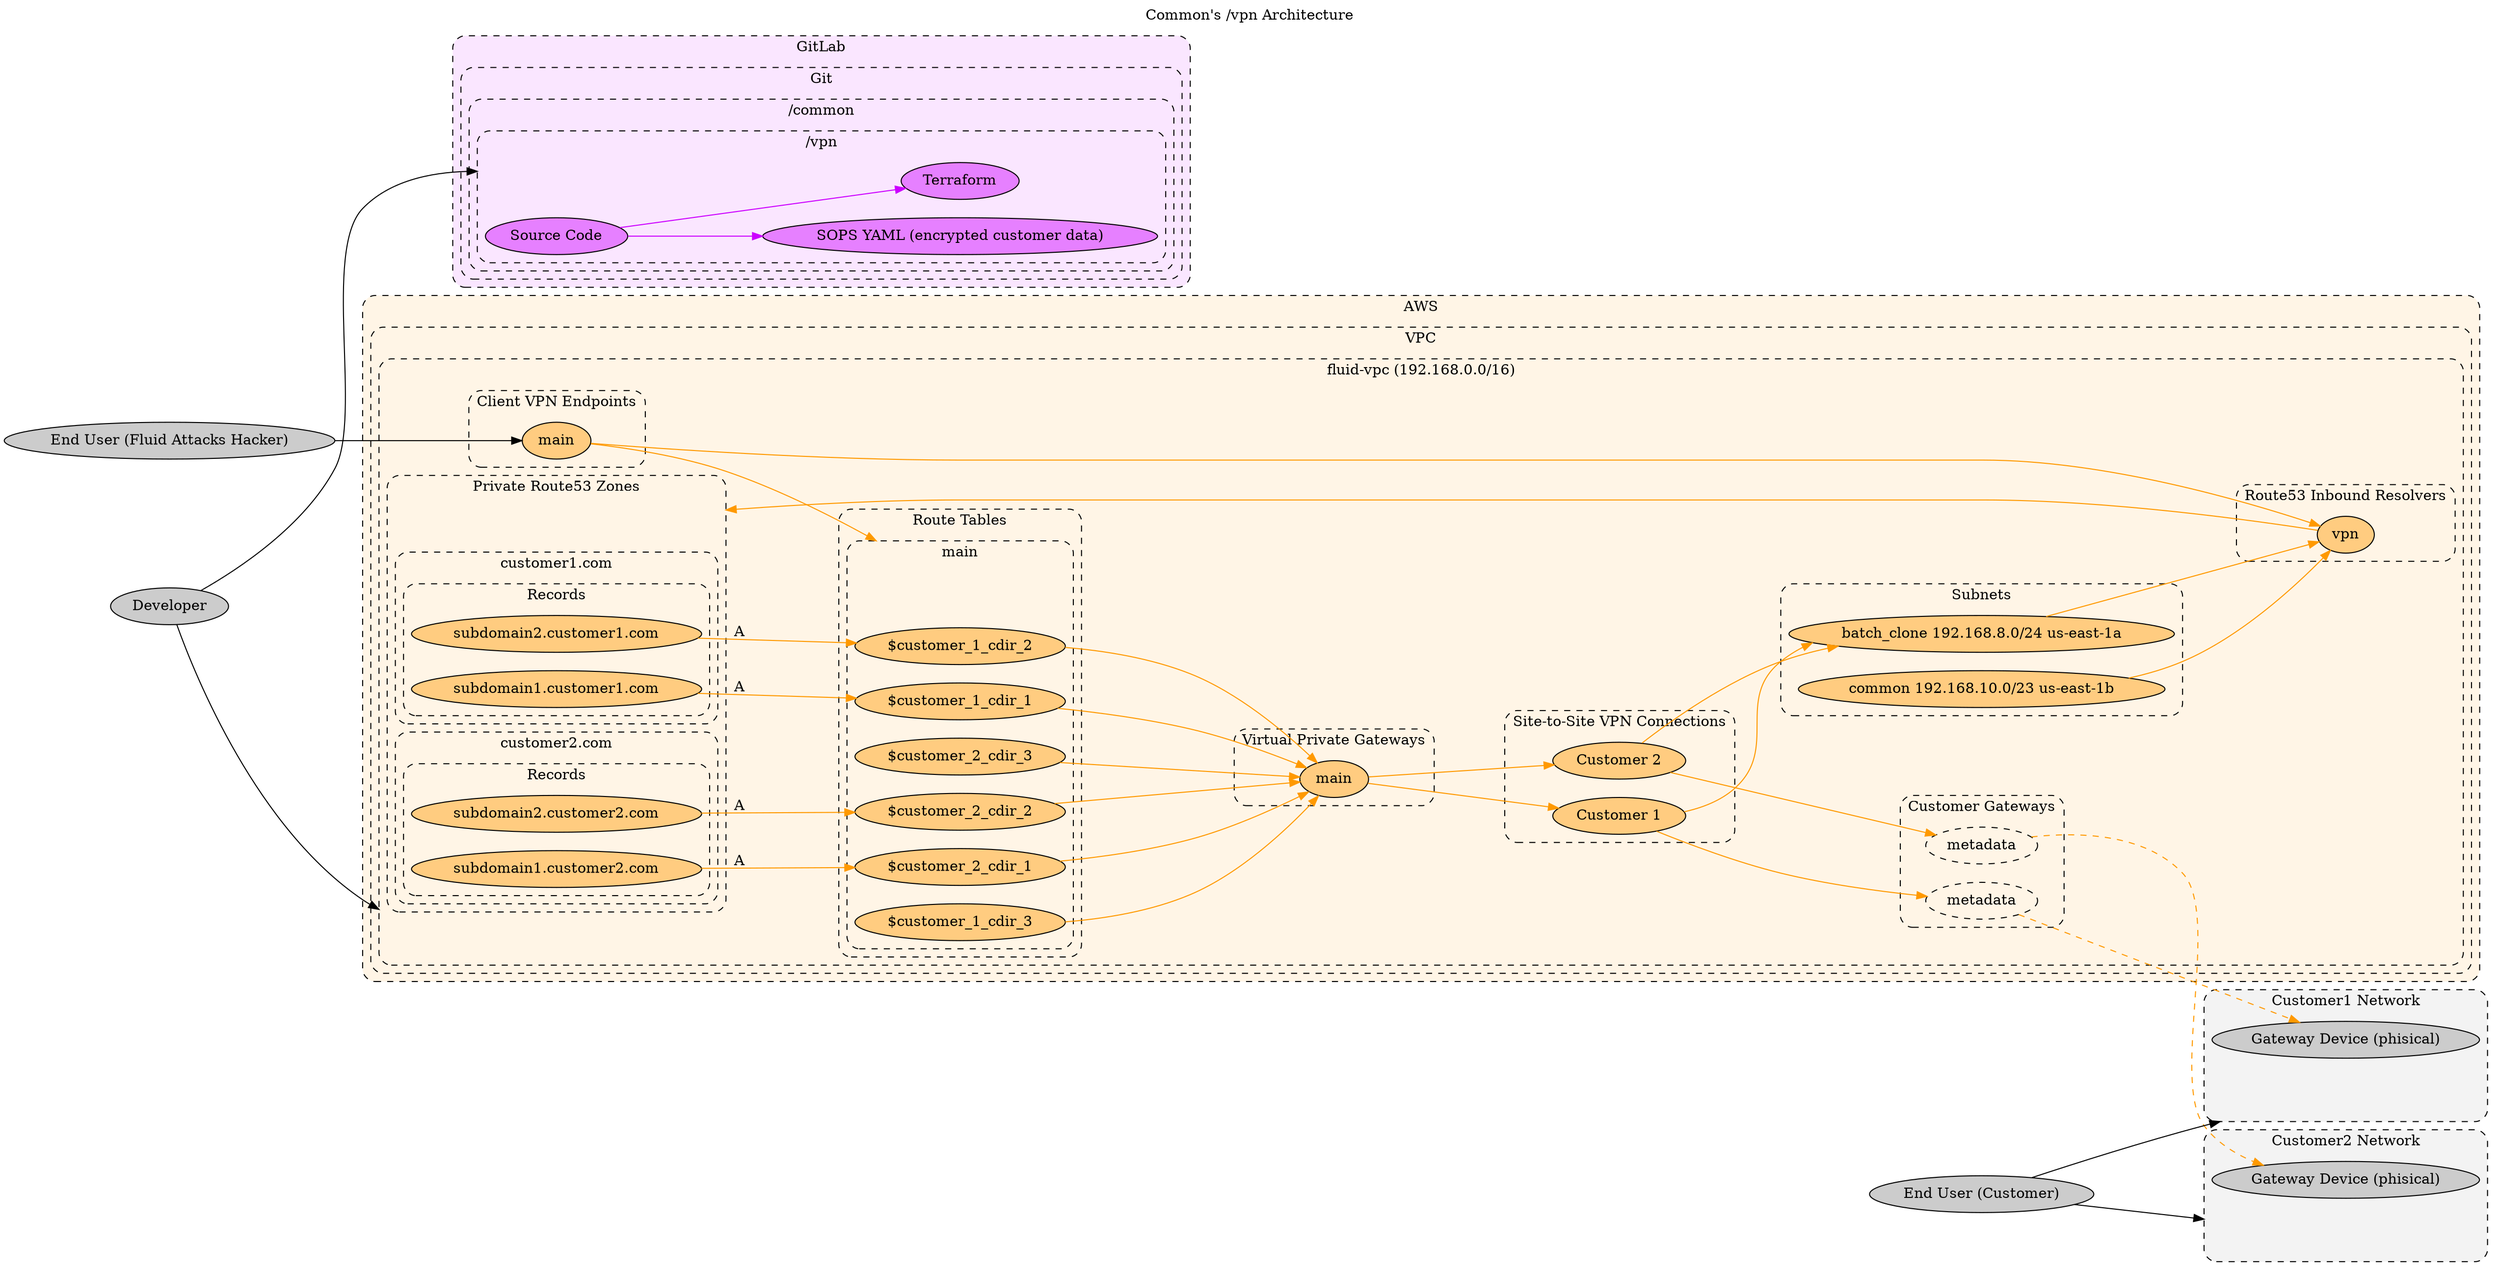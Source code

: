 // SPDX-FileCopyrightText: 2022 Fluid Attacks <development@fluidattacks.com>
//
// SPDX-License-Identifier: MPL-2.0

digraph common {
  label="Common's /vpn Architecture"
  labelloc="t"
  compound="true"
  // concentrate="true"
  rankdir="LR"
  scale="scalexy"

  node[style="filled"]
  graph[style="dashed,rounded"]

  subgraph cluster_aws {
    label="AWS"
    bgcolor="0.1 0.1 1.0"
    node[fillcolor="0.1 0.5 1.0"]

    subgraph cluster_aws_vpc {
      label="VPC"

      subgraph cluster_aws_vpc_fluid_vpc {
        label="fluid-vpc (192.168.0.0/16)"

        cluster_aws_vpc_fluid_vpc[label="" style="invis"]

        subgraph cluster_aws_client_vpn {
          label="Client VPN Endpoints"

          aws_client_vpn[label="main"]
        }

        subgraph cluster_aws_route53_inbound_resolver {
          label="Route53 Inbound Resolvers"

          aws_route53_inbound_resolver_vpn[label="vpn"]
        }

        subgraph cluster_aws_route53_zones {
          label="Private Route53 Zones"

          cluster_aws_route53_zones[label="" style="invis"]

          subgraph cluster_aws_route53_zones_customer_1 {
            label="customer1.com"

            subgraph cluster_aws_route53_zones_customer_1_records {
              label="Records"

              aws_route53_zones_customer_1_records_A_1[label="subdomain1.customer1.com"]
              aws_route53_zones_customer_1_records_A_2[label="subdomain2.customer1.com"]
            }
          }

          subgraph cluster_aws_route53_zones_customer_2 {
            label="customer2.com"

            subgraph cluster_aws_route53_zones_customer_2_records {
              label="Records"

              aws_route53_zones_customer_2_records_A_1[label="subdomain1.customer2.com"]
              aws_route53_zones_customer_2_records_A_2[label="subdomain2.customer2.com"]
            }
          }
        }

        subgraph cluster_aws_vpc_fluid_vpc_cg {
          label="Customer Gateways"

          aws_vpc_fluid_vpc_cg1_main[label="metadata" style="dashed"]
          aws_vpc_fluid_vpc_cg2_main[label="metadata" style="dashed"]
        }

        subgraph cluster_aws_vpc_fluid_vpc_route_tables {
          label="Route Tables"

          subgraph cluster_aws_vpc_fluid_vpc_route_tables_main {
            label="main"

            cluster_aws_vpc_fluid_vpc_route_tables_main[label="" style="invis"]

            aws_vpc_fluid_vpc_route_tables_main_customer_1_cidr_1[label="$customer_1_cdir_1"]
            aws_vpc_fluid_vpc_route_tables_main_customer_1_cidr_2[label="$customer_1_cdir_2"]
            aws_vpc_fluid_vpc_route_tables_main_customer_1_cidr_3[label="$customer_1_cdir_3"]
            aws_vpc_fluid_vpc_route_tables_main_customer_2_cidr_1[label="$customer_2_cdir_1"]
            aws_vpc_fluid_vpc_route_tables_main_customer_2_cidr_2[label="$customer_2_cdir_2"]
            aws_vpc_fluid_vpc_route_tables_main_customer_2_cidr_3[label="$customer_2_cdir_3"]
          }
        }

        subgraph cluster_aws_vpc_fluid_vpc_vpnc {
          label="Site-to-Site VPN Connections"

          aws_vpc_fluid_vpc_vpnc1[label="Customer 1"]
          aws_vpc_fluid_vpc_vpnc2[label="Customer 2"]
        }

        subgraph cluster_aws_vpc_fluid_vpc_subnets {
          label="Subnets"

          aws_vpc_fluid_vpc_subnets_batch_clone[label="batch_clone 192.168.8.0/24 us-east-1a"]
          aws_vpc_fluid_vpc_subnets_common[label="common 192.168.10.0/23 us-east-1b"]
        }

        subgraph cluster_aws_vpc_fluid_vpc_vpg {
          label="Virtual Private Gateways"

          aws_vpc_fluid_vpc_vpg_main[label="main"]
        }
      }
    }
  }

  subgraph cluster_customer1_network {
    label="Customer1 Network"
    bgcolor="0.0 0.0 0.95"
    node[fillcolor="0.0 0.0 0.8"]

    cluster_customer1_network[label="" style="invis"]
    customer1_network_gateway[label="Gateway Device (phisical)"]
  }

  subgraph cluster_customer2_network {
    label="Customer2 Network"
    bgcolor="0.0 0.0 0.95"
    node[fillcolor="0.0 0.0 0.8"]

    cluster_customer2_network[label="" style="invis"]
    customer2_network_gateway[label="Gateway Device (phisical)"]
  }

  subgraph cluster_gitlab {
    label="GitLab"
    bgcolor="0.8 0.1 1.0"
    node[fillcolor="0.8 0.5 1.0"]

    subgraph cluster_gitlab_git {
      label="Git"

      subgraph cluster_gitlab_git_common {
        label="/common"

        subgraph cluster_gitlab_git_common_vpn {
          label="/vpn"

          cluster_gitlab_git_common_vpn[label="" style="invis"]
          gitlab_git_common_vpn[label="Source Code"]
          gitlab_git_common_vpn_sops[label="SOPS YAML (encrypted customer data)"]
          gitlab_git_common_vpn_terraform[label="Terraform"]
        }
      }
    }
  }

  edge[color="0.1 1.0 1.0"]
  aws_client_vpn -> aws_route53_inbound_resolver_vpn[]
  aws_client_vpn -> cluster_aws_vpc_fluid_vpc_route_tables_main[lhead="cluster_aws_vpc_fluid_vpc_route_tables_main" ]
  aws_vpc_fluid_vpc_subnets_batch_clone -> aws_route53_inbound_resolver_vpn[]
  aws_vpc_fluid_vpc_subnets_common -> aws_route53_inbound_resolver_vpn[]
  aws_route53_inbound_resolver_vpn -> cluster_aws_route53_zones[lhead="cluster_aws_route53_zones"]
  aws_route53_zones_customer_1_records_A_1 -> aws_vpc_fluid_vpc_route_tables_main_customer_1_cidr_1[label="A"]
  aws_route53_zones_customer_1_records_A_2 -> aws_vpc_fluid_vpc_route_tables_main_customer_1_cidr_2[label="A"]
  aws_route53_zones_customer_2_records_A_1 -> aws_vpc_fluid_vpc_route_tables_main_customer_2_cidr_1[label="A"]
  aws_route53_zones_customer_2_records_A_2 -> aws_vpc_fluid_vpc_route_tables_main_customer_2_cidr_2[label="A"]
  aws_vpc_fluid_vpc_cg1_main -> customer1_network_gateway[style="dashed"]
  aws_vpc_fluid_vpc_cg2_main -> customer2_network_gateway[style="dashed"]
  aws_vpc_fluid_vpc_vpg_main -> aws_vpc_fluid_vpc_vpnc1[]
  aws_vpc_fluid_vpc_vpg_main -> aws_vpc_fluid_vpc_vpnc2[]
  aws_vpc_fluid_vpc_route_tables_main_customer_1_cidr_1 -> aws_vpc_fluid_vpc_vpg_main[]
  aws_vpc_fluid_vpc_route_tables_main_customer_1_cidr_2 -> aws_vpc_fluid_vpc_vpg_main[]
  aws_vpc_fluid_vpc_route_tables_main_customer_1_cidr_3 -> aws_vpc_fluid_vpc_vpg_main[]
  aws_vpc_fluid_vpc_route_tables_main_customer_2_cidr_1 -> aws_vpc_fluid_vpc_vpg_main[]
  aws_vpc_fluid_vpc_route_tables_main_customer_2_cidr_2 -> aws_vpc_fluid_vpc_vpg_main[]
  aws_vpc_fluid_vpc_route_tables_main_customer_2_cidr_3 -> aws_vpc_fluid_vpc_vpg_main[]
  // aws_vpc_fluid_vpc_vpnc1 -> cluster_aws_vpc_fluid_vpc_route_tables_main[label="Propagates Route" style="dashed" constraint="false" lhead="cluster_aws_vpc_fluid_vpc_route_tables_main"]
  // aws_vpc_fluid_vpc_vpnc2 -> cluster_aws_vpc_fluid_vpc_route_tables_main[label="Propagates Route" style="dashed" constraint="false" lhead="cluster_aws_vpc_fluid_vpc_route_tables_main"]
  aws_vpc_fluid_vpc_vpnc1 -> aws_vpc_fluid_vpc_subnets_batch_clone[]
  aws_vpc_fluid_vpc_vpnc2 -> aws_vpc_fluid_vpc_subnets_batch_clone[]
  aws_vpc_fluid_vpc_vpnc1 -> aws_vpc_fluid_vpc_cg1_main[]
  aws_vpc_fluid_vpc_vpnc2 -> aws_vpc_fluid_vpc_cg2_main[]

  edge[color="0.6 1.0 1.0"]

  edge[color="0.8 1.0 1.0"]
  gitlab_git_common_vpn -> gitlab_git_common_vpn_sops[]
  gitlab_git_common_vpn -> gitlab_git_common_vpn_terraform[]

  node[fillcolor="0.0 0.0 0.8"]
  developer[label="Developer"]
  end_user_customer[label="End User (Customer)"]
  end_user_hacker[label="End User (Fluid Attacks Hacker)"]

  edge[color="0.0 0.0 0.0"]
  end_user_customer -> cluster_customer1_network[lhead="cluster_customer1_network"]
  end_user_customer -> cluster_customer2_network[lhead="cluster_customer2_network"]
  end_user_hacker -> aws_client_vpn[]
  developer -> cluster_aws_vpc_fluid_vpc[lhead="cluster_aws_vpc_fluid_vpc"]
  developer -> cluster_gitlab_git_common_vpn[lhead="cluster_gitlab_git_common_vpn"]
}
